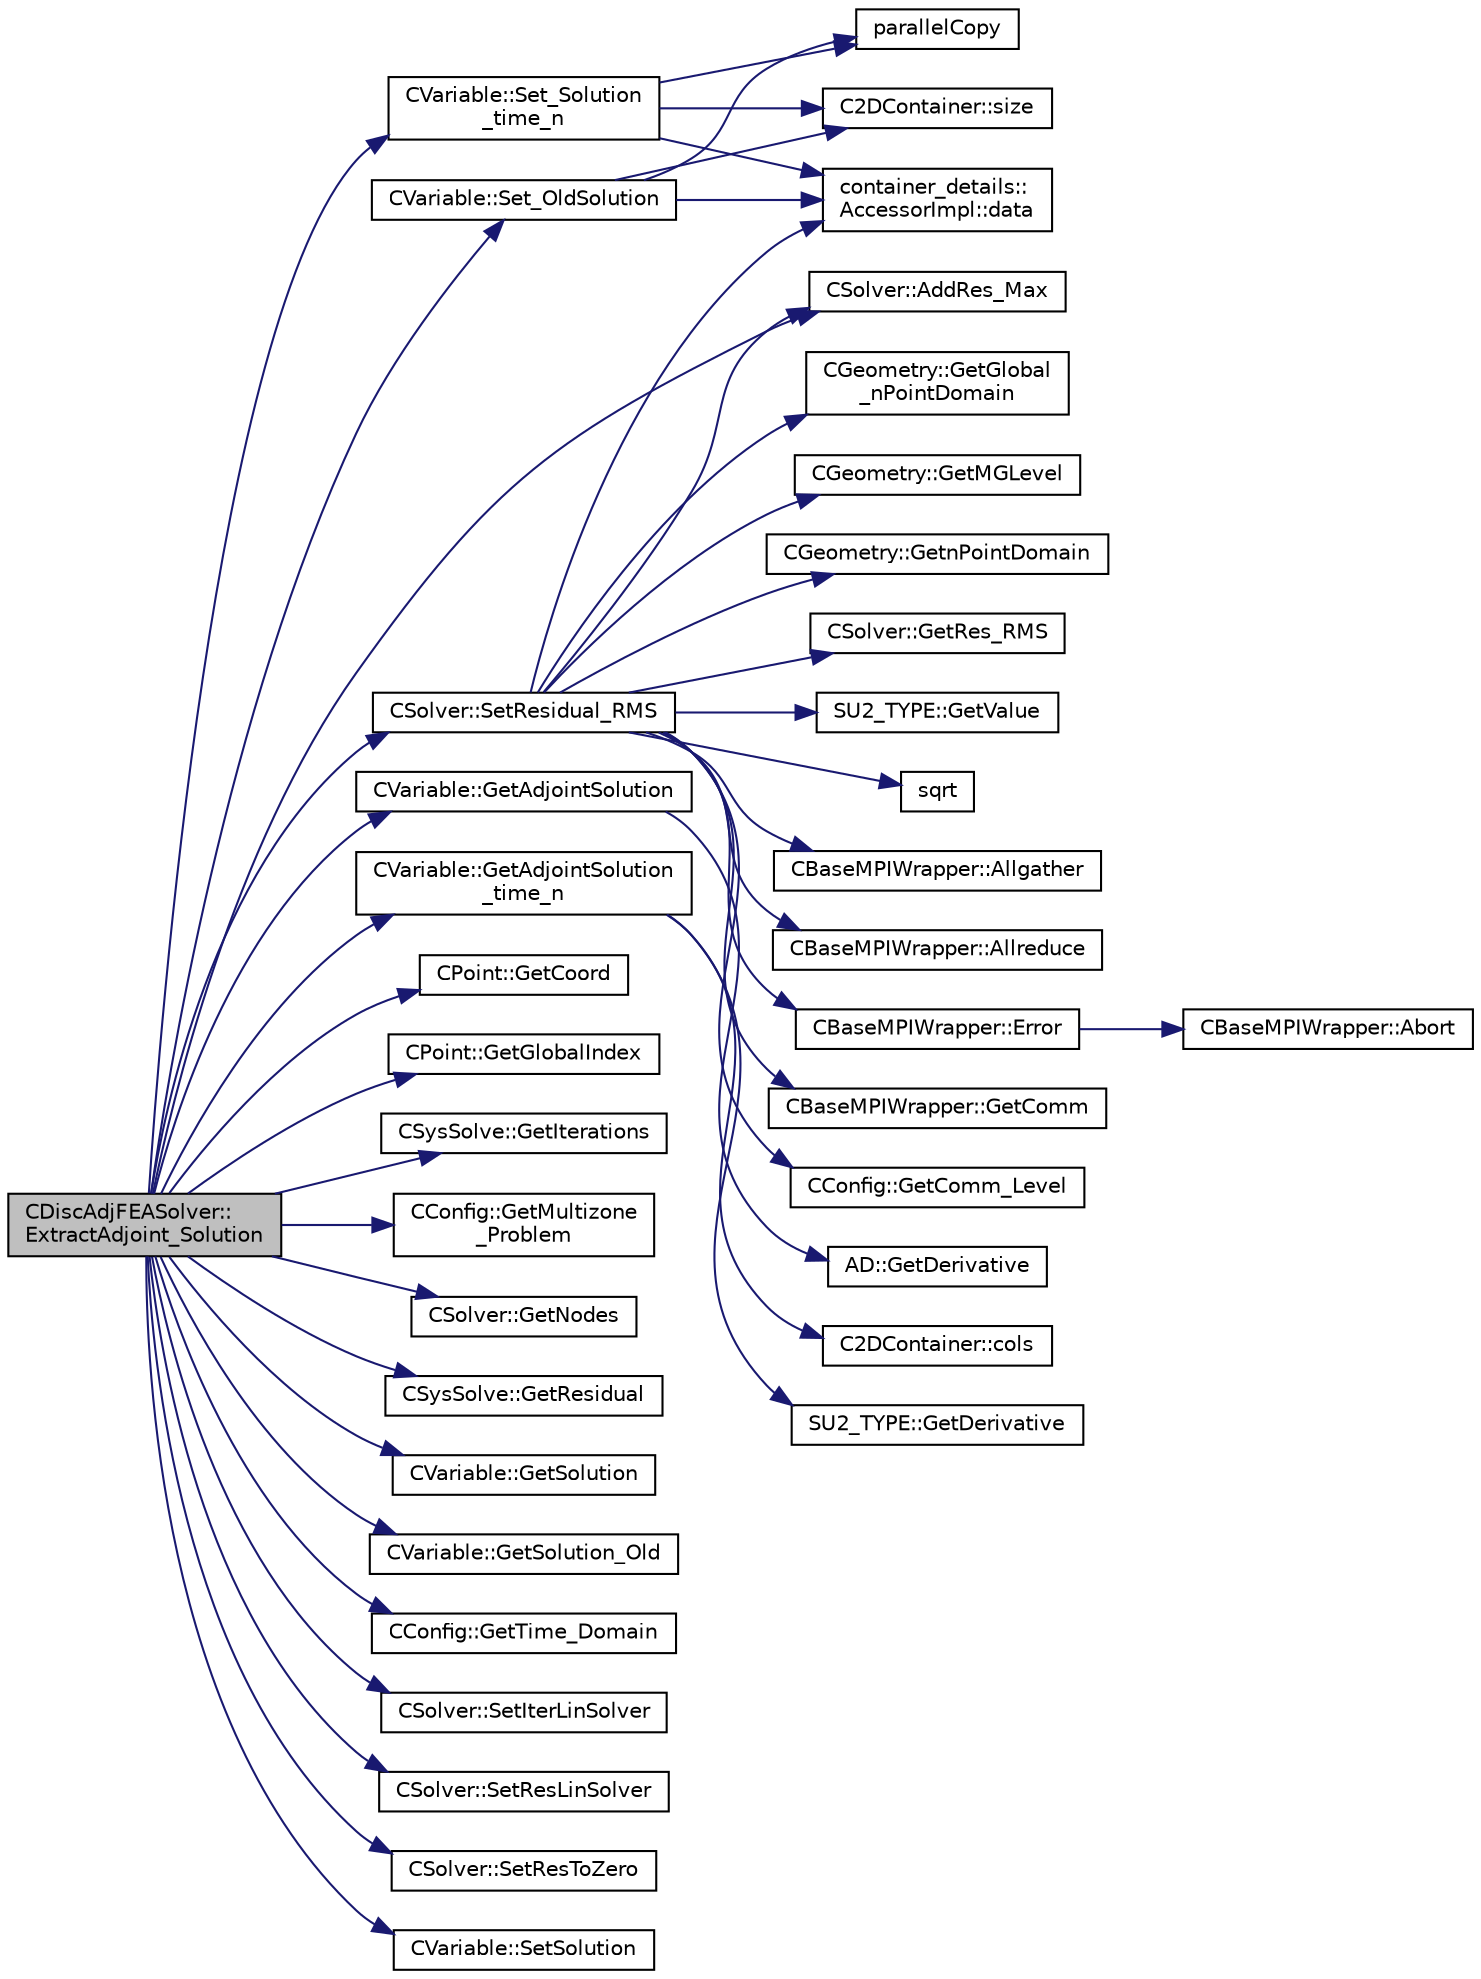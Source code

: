 digraph "CDiscAdjFEASolver::ExtractAdjoint_Solution"
{
 // LATEX_PDF_SIZE
  edge [fontname="Helvetica",fontsize="10",labelfontname="Helvetica",labelfontsize="10"];
  node [fontname="Helvetica",fontsize="10",shape=record];
  rankdir="LR";
  Node1 [label="CDiscAdjFEASolver::\lExtractAdjoint_Solution",height=0.2,width=0.4,color="black", fillcolor="grey75", style="filled", fontcolor="black",tooltip="Sets the adjoint values of the input variables of the flow (+turb.) iteration after tape has been eva..."];
  Node1 -> Node2 [color="midnightblue",fontsize="10",style="solid",fontname="Helvetica"];
  Node2 [label="CSolver::AddRes_Max",height=0.2,width=0.4,color="black", fillcolor="white", style="filled",URL="$classCSolver.html#af5f5107e5a9ce6b9b97a4a96aef30245",tooltip="Adds the maximal residual, this is useful for the convergence history."];
  Node1 -> Node3 [color="midnightblue",fontsize="10",style="solid",fontname="Helvetica"];
  Node3 [label="CVariable::GetAdjointSolution",height=0.2,width=0.4,color="black", fillcolor="white", style="filled",URL="$classCVariable.html#afe58b1f46354f33341460a0e9536b5e3",tooltip="Get the adjoint values of the solution."];
  Node3 -> Node4 [color="midnightblue",fontsize="10",style="solid",fontname="Helvetica"];
  Node4 [label="AD::GetDerivative",height=0.2,width=0.4,color="black", fillcolor="white", style="filled",URL="$namespaceAD.html#a305f38ce692ce2f4269c05a022fe2ff5",tooltip="Extracts the adjoint value at index."];
  Node1 -> Node5 [color="midnightblue",fontsize="10",style="solid",fontname="Helvetica"];
  Node5 [label="CVariable::GetAdjointSolution\l_time_n",height=0.2,width=0.4,color="black", fillcolor="white", style="filled",URL="$classCVariable.html#a8888a5b67d3f1d4320ec5d90c1a7b9db",tooltip=" "];
  Node5 -> Node6 [color="midnightblue",fontsize="10",style="solid",fontname="Helvetica"];
  Node6 [label="C2DContainer::cols",height=0.2,width=0.4,color="black", fillcolor="white", style="filled",URL="$classC2DContainer.html#ab6d9161cd08887f034322ebcbc3deb12",tooltip=" "];
  Node5 -> Node7 [color="midnightblue",fontsize="10",style="solid",fontname="Helvetica"];
  Node7 [label="SU2_TYPE::GetDerivative",height=0.2,width=0.4,color="black", fillcolor="white", style="filled",URL="$namespaceSU2__TYPE.html#a7300627e76e21e6d1a3bd8bf7c2fcd74",tooltip="Get the derivative value of the datatype (needs to be implemented for each new type)."];
  Node1 -> Node8 [color="midnightblue",fontsize="10",style="solid",fontname="Helvetica"];
  Node8 [label="CPoint::GetCoord",height=0.2,width=0.4,color="black", fillcolor="white", style="filled",URL="$classCPoint.html#ab16c29dd03911529cd73bf467c313179",tooltip="Get the coordinates dor the control volume."];
  Node1 -> Node9 [color="midnightblue",fontsize="10",style="solid",fontname="Helvetica"];
  Node9 [label="CPoint::GetGlobalIndex",height=0.2,width=0.4,color="black", fillcolor="white", style="filled",URL="$classCPoint.html#a8a53865a92d645b1b74c4d817b4aae10",tooltip="Get the global index in a parallel computation."];
  Node1 -> Node10 [color="midnightblue",fontsize="10",style="solid",fontname="Helvetica"];
  Node10 [label="CSysSolve::GetIterations",height=0.2,width=0.4,color="black", fillcolor="white", style="filled",URL="$classCSysSolve.html#afe58f8bce5ef95248c89afebd256052a",tooltip="Get the number of iterations."];
  Node1 -> Node11 [color="midnightblue",fontsize="10",style="solid",fontname="Helvetica"];
  Node11 [label="CConfig::GetMultizone\l_Problem",height=0.2,width=0.4,color="black", fillcolor="white", style="filled",URL="$classCConfig.html#abafdda03255a7f71a9701ded02f6d231",tooltip="Get whether the simulation we are running is a multizone simulation."];
  Node1 -> Node12 [color="midnightblue",fontsize="10",style="solid",fontname="Helvetica"];
  Node12 [label="CSolver::GetNodes",height=0.2,width=0.4,color="black", fillcolor="white", style="filled",URL="$classCSolver.html#af3198e52a2ea377bb765647b5e697197",tooltip="Allow outside access to the nodes of the solver, containing conservatives, primitives,..."];
  Node1 -> Node13 [color="midnightblue",fontsize="10",style="solid",fontname="Helvetica"];
  Node13 [label="CSysSolve::GetResidual",height=0.2,width=0.4,color="black", fillcolor="white", style="filled",URL="$classCSysSolve.html#a8309f4c3819dc3462a1ec6fc7a94bccc",tooltip="Get the final residual."];
  Node1 -> Node14 [color="midnightblue",fontsize="10",style="solid",fontname="Helvetica"];
  Node14 [label="CVariable::GetSolution",height=0.2,width=0.4,color="black", fillcolor="white", style="filled",URL="$classCVariable.html#a261483e39c23c1de7cb9aea7e917c121",tooltip="Get the solution."];
  Node1 -> Node15 [color="midnightblue",fontsize="10",style="solid",fontname="Helvetica"];
  Node15 [label="CVariable::GetSolution_Old",height=0.2,width=0.4,color="black", fillcolor="white", style="filled",URL="$classCVariable.html#a70a9df6b6cc631f9c3b9a3ef7b3ecfe4",tooltip="Get the old solution of the problem (Runge-Kutta method)"];
  Node1 -> Node16 [color="midnightblue",fontsize="10",style="solid",fontname="Helvetica"];
  Node16 [label="CConfig::GetTime_Domain",height=0.2,width=0.4,color="black", fillcolor="white", style="filled",URL="$classCConfig.html#a85d2e3cf43b77c63642c40c235b853f3",tooltip="Check if the multizone problem is solved for time domain."];
  Node1 -> Node17 [color="midnightblue",fontsize="10",style="solid",fontname="Helvetica"];
  Node17 [label="CVariable::Set_OldSolution",height=0.2,width=0.4,color="black", fillcolor="white", style="filled",URL="$classCVariable.html#af7ab5687fab17a8840ebcbf1f1927634",tooltip="Set old variables to the value of the current variables."];
  Node17 -> Node18 [color="midnightblue",fontsize="10",style="solid",fontname="Helvetica"];
  Node18 [label="container_details::\lAccessorImpl::data",height=0.2,width=0.4,color="black", fillcolor="white", style="filled",URL="$classcontainer__details_1_1AccessorImpl.html#a5b5318f7212e57c13e464c398f74b3d5",tooltip=" "];
  Node17 -> Node19 [color="midnightblue",fontsize="10",style="solid",fontname="Helvetica"];
  Node19 [label="parallelCopy",height=0.2,width=0.4,color="black", fillcolor="white", style="filled",URL="$omp__structure_8hpp.html#a3af8b37ed645164f4c3441fa75e5fa76",tooltip="Copy data from one array-like object to another in parallel."];
  Node17 -> Node20 [color="midnightblue",fontsize="10",style="solid",fontname="Helvetica"];
  Node20 [label="C2DContainer::size",height=0.2,width=0.4,color="black", fillcolor="white", style="filled",URL="$classC2DContainer.html#a8278113dbcf54123f9852e7e44583759",tooltip=" "];
  Node1 -> Node21 [color="midnightblue",fontsize="10",style="solid",fontname="Helvetica"];
  Node21 [label="CVariable::Set_Solution\l_time_n",height=0.2,width=0.4,color="black", fillcolor="white", style="filled",URL="$classCVariable.html#abf55f051089ec13d9c0422ed3389a9dc",tooltip="Set the variable solution at time n."];
  Node21 -> Node18 [color="midnightblue",fontsize="10",style="solid",fontname="Helvetica"];
  Node21 -> Node19 [color="midnightblue",fontsize="10",style="solid",fontname="Helvetica"];
  Node21 -> Node20 [color="midnightblue",fontsize="10",style="solid",fontname="Helvetica"];
  Node1 -> Node22 [color="midnightblue",fontsize="10",style="solid",fontname="Helvetica"];
  Node22 [label="CSolver::SetIterLinSolver",height=0.2,width=0.4,color="black", fillcolor="white", style="filled",URL="$classCSolver.html#a4f948638416cf63651bfa204f286e00c",tooltip="Set number of linear solver iterations."];
  Node1 -> Node23 [color="midnightblue",fontsize="10",style="solid",fontname="Helvetica"];
  Node23 [label="CSolver::SetResidual_RMS",height=0.2,width=0.4,color="black", fillcolor="white", style="filled",URL="$classCSolver.html#a1ac9c08f281abbb09cbb702b3fd644f7",tooltip="Set the value of the max residual and RMS residual."];
  Node23 -> Node2 [color="midnightblue",fontsize="10",style="solid",fontname="Helvetica"];
  Node23 -> Node24 [color="midnightblue",fontsize="10",style="solid",fontname="Helvetica"];
  Node24 [label="CBaseMPIWrapper::Allgather",height=0.2,width=0.4,color="black", fillcolor="white", style="filled",URL="$classCBaseMPIWrapper.html#a137ef06ade0c4f94d2a61f9b8817b6a7",tooltip=" "];
  Node23 -> Node25 [color="midnightblue",fontsize="10",style="solid",fontname="Helvetica"];
  Node25 [label="CBaseMPIWrapper::Allreduce",height=0.2,width=0.4,color="black", fillcolor="white", style="filled",URL="$classCBaseMPIWrapper.html#a381d4b3738c09d92ee1ae9f89715b541",tooltip=" "];
  Node23 -> Node18 [color="midnightblue",fontsize="10",style="solid",fontname="Helvetica"];
  Node23 -> Node26 [color="midnightblue",fontsize="10",style="solid",fontname="Helvetica"];
  Node26 [label="CBaseMPIWrapper::Error",height=0.2,width=0.4,color="black", fillcolor="white", style="filled",URL="$classCBaseMPIWrapper.html#a04457c47629bda56704e6a8804833eeb",tooltip=" "];
  Node26 -> Node27 [color="midnightblue",fontsize="10",style="solid",fontname="Helvetica"];
  Node27 [label="CBaseMPIWrapper::Abort",height=0.2,width=0.4,color="black", fillcolor="white", style="filled",URL="$classCBaseMPIWrapper.html#af7297d861dca86b45cf561b6ab642e8f",tooltip=" "];
  Node23 -> Node28 [color="midnightblue",fontsize="10",style="solid",fontname="Helvetica"];
  Node28 [label="CBaseMPIWrapper::GetComm",height=0.2,width=0.4,color="black", fillcolor="white", style="filled",URL="$classCBaseMPIWrapper.html#a8154391fc3522954802889d81d4ef5da",tooltip=" "];
  Node23 -> Node29 [color="midnightblue",fontsize="10",style="solid",fontname="Helvetica"];
  Node29 [label="CConfig::GetComm_Level",height=0.2,width=0.4,color="black", fillcolor="white", style="filled",URL="$classCConfig.html#aa495414133c826e5f6651d4ce82d0ef6",tooltip="Get the level of MPI communications to be performed."];
  Node23 -> Node30 [color="midnightblue",fontsize="10",style="solid",fontname="Helvetica"];
  Node30 [label="CGeometry::GetGlobal\l_nPointDomain",height=0.2,width=0.4,color="black", fillcolor="white", style="filled",URL="$classCGeometry.html#a1950b86a664c5da4d7df2a8b3d361a67",tooltip="Retrieve total number of nodes in a simulation across all processors (excluding halos)."];
  Node23 -> Node31 [color="midnightblue",fontsize="10",style="solid",fontname="Helvetica"];
  Node31 [label="CGeometry::GetMGLevel",height=0.2,width=0.4,color="black", fillcolor="white", style="filled",URL="$classCGeometry.html#a058f4f9481ca299e76e6afd0d31c607f",tooltip="Get the multigrid index for the current geometry object."];
  Node23 -> Node32 [color="midnightblue",fontsize="10",style="solid",fontname="Helvetica"];
  Node32 [label="CGeometry::GetnPointDomain",height=0.2,width=0.4,color="black", fillcolor="white", style="filled",URL="$classCGeometry.html#ac84179060bbac1fe5e856ea3da850b6e",tooltip="Get number of real points (that belong to the domain)."];
  Node23 -> Node33 [color="midnightblue",fontsize="10",style="solid",fontname="Helvetica"];
  Node33 [label="CSolver::GetRes_RMS",height=0.2,width=0.4,color="black", fillcolor="white", style="filled",URL="$classCSolver.html#a2e07e4867f2db7ac98c8332c9476c361",tooltip="Get the maximal residual, this is useful for the convergence history."];
  Node23 -> Node34 [color="midnightblue",fontsize="10",style="solid",fontname="Helvetica"];
  Node34 [label="SU2_TYPE::GetValue",height=0.2,width=0.4,color="black", fillcolor="white", style="filled",URL="$namespaceSU2__TYPE.html#adf52a59d6f4e578f7915ec9abbf7cb22",tooltip="Get the (primitive) value of the datatype (needs to be specialized for active types)."];
  Node23 -> Node35 [color="midnightblue",fontsize="10",style="solid",fontname="Helvetica"];
  Node35 [label="sqrt",height=0.2,width=0.4,color="black", fillcolor="white", style="filled",URL="$group__SIMD.html#ga54a1925ab40fb4249ea255072520de35",tooltip=" "];
  Node1 -> Node36 [color="midnightblue",fontsize="10",style="solid",fontname="Helvetica"];
  Node36 [label="CSolver::SetResLinSolver",height=0.2,width=0.4,color="black", fillcolor="white", style="filled",URL="$classCSolver.html#a57f38545147844c9c53bd419a9487904",tooltip="Set the final linear solver residual."];
  Node1 -> Node37 [color="midnightblue",fontsize="10",style="solid",fontname="Helvetica"];
  Node37 [label="CSolver::SetResToZero",height=0.2,width=0.4,color="black", fillcolor="white", style="filled",URL="$classCSolver.html#a7ede16ff7b3e95bcbaa3eabd99fdf648",tooltip="Set the RMS and MAX residual to zero."];
  Node1 -> Node38 [color="midnightblue",fontsize="10",style="solid",fontname="Helvetica"];
  Node38 [label="CVariable::SetSolution",height=0.2,width=0.4,color="black", fillcolor="white", style="filled",URL="$classCVariable.html#a22fbbd7bc6491672843000644a05c6a5",tooltip="Set the value of the solution, all variables."];
}
